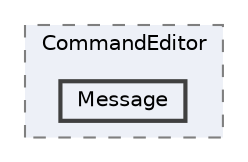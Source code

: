 digraph "C:/Users/むずでょ/Documents/Unity Projects/RMU-1-00-00-Research/Assets/RPGMaker/Codebase/Editor/MapEditor/Component/CommandEditor/Message"
{
 // LATEX_PDF_SIZE
  bgcolor="transparent";
  edge [fontname=Helvetica,fontsize=10,labelfontname=Helvetica,labelfontsize=10];
  node [fontname=Helvetica,fontsize=10,shape=box,height=0.2,width=0.4];
  compound=true
  subgraph clusterdir_d259bb0920ea60f6139ba1072d9fe74b {
    graph [ bgcolor="#edf0f7", pencolor="grey50", label="CommandEditor", fontname=Helvetica,fontsize=10 style="filled,dashed", URL="dir_d259bb0920ea60f6139ba1072d9fe74b.html",tooltip=""]
  dir_4c858a1f779167b76e4d00c9ca530cde [label="Message", fillcolor="#edf0f7", color="grey25", style="filled,bold", URL="dir_4c858a1f779167b76e4d00c9ca530cde.html",tooltip=""];
  }
}
